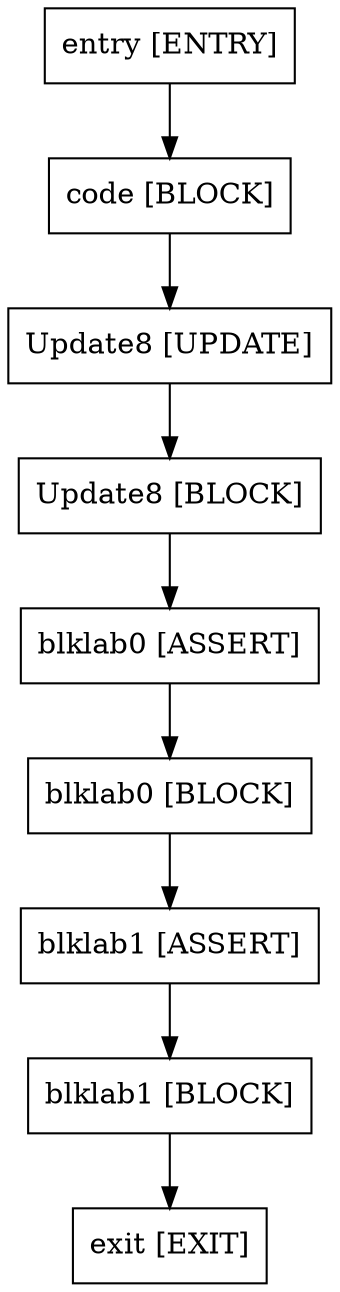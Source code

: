 digraph main{
"entry [ENTRY]"[shape=box];
"code [BLOCK]"[shape=box];
"Update8 [UPDATE]"[shape=box];
"Update8 [BLOCK]"[shape=box];
"blklab0 [ASSERT]"[shape=box];
"blklab0 [BLOCK]"[shape=box];
"blklab1 [ASSERT]"[shape=box];
"blklab1 [BLOCK]"[shape=box];
"exit [EXIT]"[shape=box];
"entry [ENTRY]"->"code [BLOCK]";
"code [BLOCK]"->"Update8 [UPDATE]";
"Update8 [UPDATE]"->"Update8 [BLOCK]";
"Update8 [BLOCK]"->"blklab0 [ASSERT]";
"blklab0 [ASSERT]"->"blklab0 [BLOCK]";
"blklab0 [BLOCK]"->"blklab1 [ASSERT]";
"blklab1 [ASSERT]"->"blklab1 [BLOCK]";
"blklab1 [BLOCK]"->"exit [EXIT]";

}
